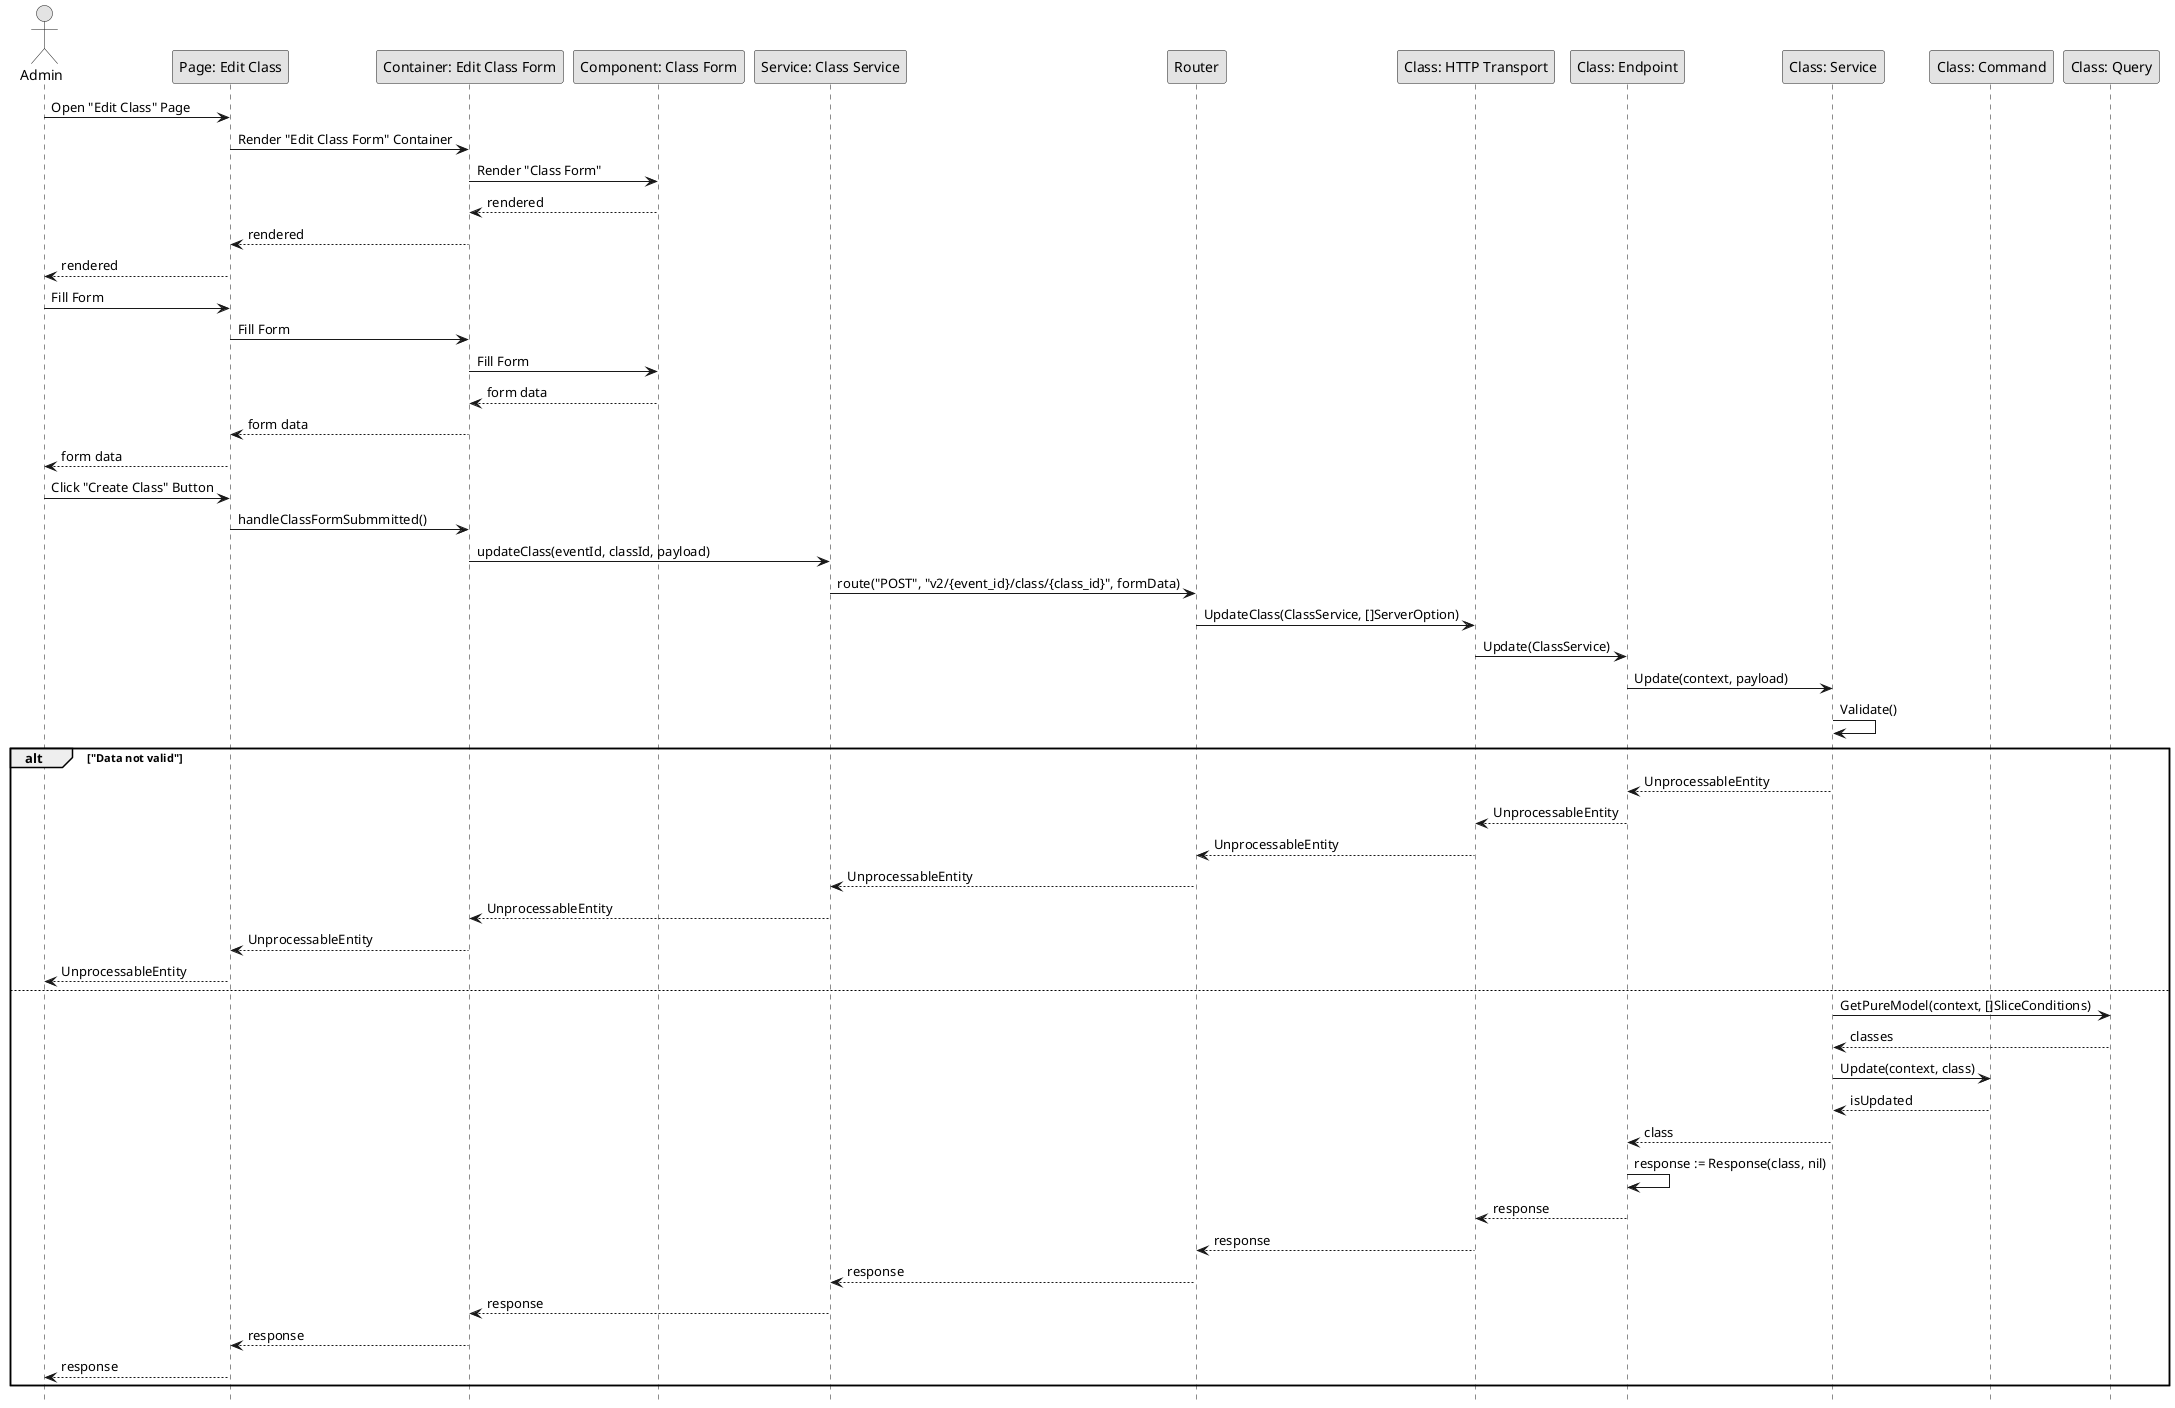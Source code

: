 @startuml UpdateClass

skinparam Monochrome true
skinparam Shadowing false
hide footbox

actor Admin
participant "Page: Edit Class" as EditClassPage
participant "Container: Edit Class Form" as EditClassFormContainer
participant "Component: Class Form" as ClassForm
participant "Service: Class Service" as FEClassService
participant "Router" as Router
participant "Class: HTTP Transport" as ClassHTTPTransport
participant "Class: Endpoint" as ClassEndpoint
participant "Class: Service" as ClassService
participant "Class: Command" as ClassCommand
participant "Class: Query" as ClassQuery

Admin->EditClassPage: Open "Edit Class" Page
EditClassPage->EditClassFormContainer: Render "Edit Class Form" Container
EditClassFormContainer->ClassForm: Render "Class Form"
ClassForm-->EditClassFormContainer: rendered
EditClassFormContainer-->EditClassPage: rendered
EditClassPage-->Admin: rendered

Admin->EditClassPage: Fill Form
EditClassPage->EditClassFormContainer: Fill Form
EditClassFormContainer->ClassForm: Fill Form
ClassForm-->EditClassFormContainer: form data
EditClassFormContainer-->EditClassPage: form data
EditClassPage-->Admin: form data

Admin->EditClassPage: Click "Create Class" Button
EditClassPage->EditClassFormContainer: handleClassFormSubmmitted()
EditClassFormContainer->FEClassService: updateClass(eventId, classId, payload)
FEClassService->Router: route("POST", "v2/{event_id}/class/{class_id}", formData)
Router->ClassHTTPTransport: UpdateClass(ClassService, []ServerOption)
ClassHTTPTransport->ClassEndpoint: Update(ClassService)
ClassEndpoint->ClassService: Update(context, payload)
ClassService->ClassService: Validate()

alt "Data not valid"
    ClassService-->ClassEndpoint: UnprocessableEntity
    ClassEndpoint-->ClassHTTPTransport: UnprocessableEntity
    ClassHTTPTransport-->Router: UnprocessableEntity
    Router-->FEClassService: UnprocessableEntity
    FEClassService-->EditClassFormContainer: UnprocessableEntity
    EditClassFormContainer-->EditClassPage: UnprocessableEntity
    EditClassPage-->Admin: UnprocessableEntity
else
    ClassService->ClassQuery: GetPureModel(context, []SliceConditions)
    ClassQuery-->ClassService: classes

    ClassService->ClassCommand: Update(context, class)
    ClassCommand-->ClassService: isUpdated

    ClassService-->ClassEndpoint: class
    ClassEndpoint->ClassEndpoint: response := Response(class, nil)
    ClassEndpoint-->ClassHTTPTransport: response
    ClassHTTPTransport-->Router: response
    Router-->FEClassService: response
    FEClassService-->EditClassFormContainer: response
    EditClassFormContainer-->EditClassPage: response
    EditClassPage-->Admin: response
end

@enduml